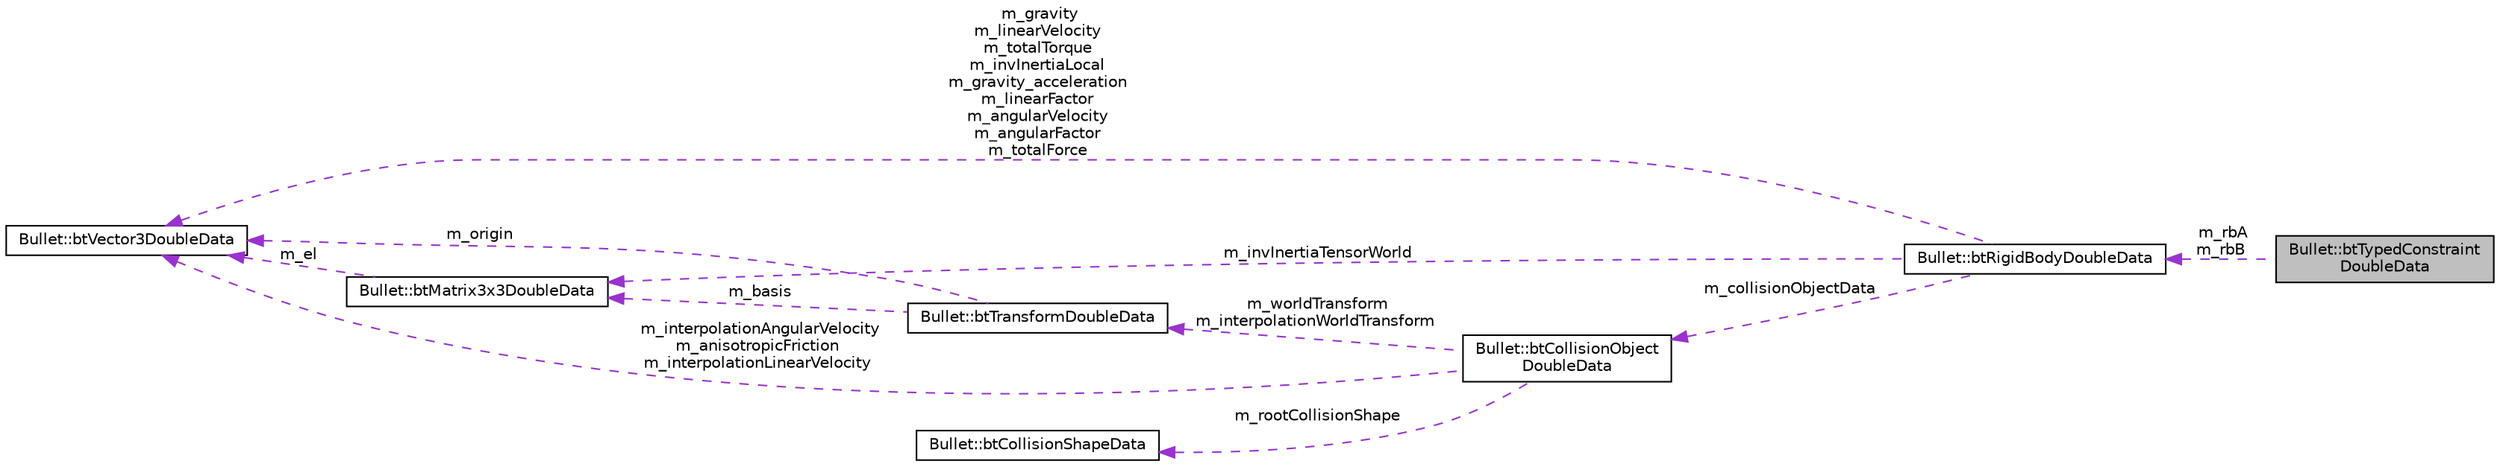 digraph "Bullet::btTypedConstraintDoubleData"
{
  edge [fontname="Helvetica",fontsize="10",labelfontname="Helvetica",labelfontsize="10"];
  node [fontname="Helvetica",fontsize="10",shape=record];
  rankdir="LR";
  Node1 [label="Bullet::btTypedConstraint\lDoubleData",height=0.2,width=0.4,color="black", fillcolor="grey75", style="filled", fontcolor="black"];
  Node2 -> Node1 [dir="back",color="darkorchid3",fontsize="10",style="dashed",label=" m_rbA\nm_rbB" ];
  Node2 [label="Bullet::btRigidBodyDoubleData",height=0.2,width=0.4,color="black", fillcolor="white", style="filled",URL="$class_bullet_1_1bt_rigid_body_double_data.html"];
  Node3 -> Node2 [dir="back",color="darkorchid3",fontsize="10",style="dashed",label=" m_invInertiaTensorWorld" ];
  Node3 [label="Bullet::btMatrix3x3DoubleData",height=0.2,width=0.4,color="black", fillcolor="white", style="filled",URL="$class_bullet_1_1bt_matrix3x3_double_data.html"];
  Node4 -> Node3 [dir="back",color="darkorchid3",fontsize="10",style="dashed",label=" m_el" ];
  Node4 [label="Bullet::btVector3DoubleData",height=0.2,width=0.4,color="black", fillcolor="white", style="filled",URL="$class_bullet_1_1bt_vector3_double_data.html"];
  Node5 -> Node2 [dir="back",color="darkorchid3",fontsize="10",style="dashed",label=" m_collisionObjectData" ];
  Node5 [label="Bullet::btCollisionObject\lDoubleData",height=0.2,width=0.4,color="black", fillcolor="white", style="filled",URL="$class_bullet_1_1bt_collision_object_double_data.html"];
  Node6 -> Node5 [dir="back",color="darkorchid3",fontsize="10",style="dashed",label=" m_worldTransform\nm_interpolationWorldTransform" ];
  Node6 [label="Bullet::btTransformDoubleData",height=0.2,width=0.4,color="black", fillcolor="white", style="filled",URL="$class_bullet_1_1bt_transform_double_data.html"];
  Node3 -> Node6 [dir="back",color="darkorchid3",fontsize="10",style="dashed",label=" m_basis" ];
  Node4 -> Node6 [dir="back",color="darkorchid3",fontsize="10",style="dashed",label=" m_origin" ];
  Node7 -> Node5 [dir="back",color="darkorchid3",fontsize="10",style="dashed",label=" m_rootCollisionShape" ];
  Node7 [label="Bullet::btCollisionShapeData",height=0.2,width=0.4,color="black", fillcolor="white", style="filled",URL="$class_bullet_1_1bt_collision_shape_data.html"];
  Node4 -> Node5 [dir="back",color="darkorchid3",fontsize="10",style="dashed",label=" m_interpolationAngularVelocity\nm_anisotropicFriction\nm_interpolationLinearVelocity" ];
  Node4 -> Node2 [dir="back",color="darkorchid3",fontsize="10",style="dashed",label=" m_gravity\nm_linearVelocity\nm_totalTorque\nm_invInertiaLocal\nm_gravity_acceleration\nm_linearFactor\nm_angularVelocity\nm_angularFactor\nm_totalForce" ];
}
